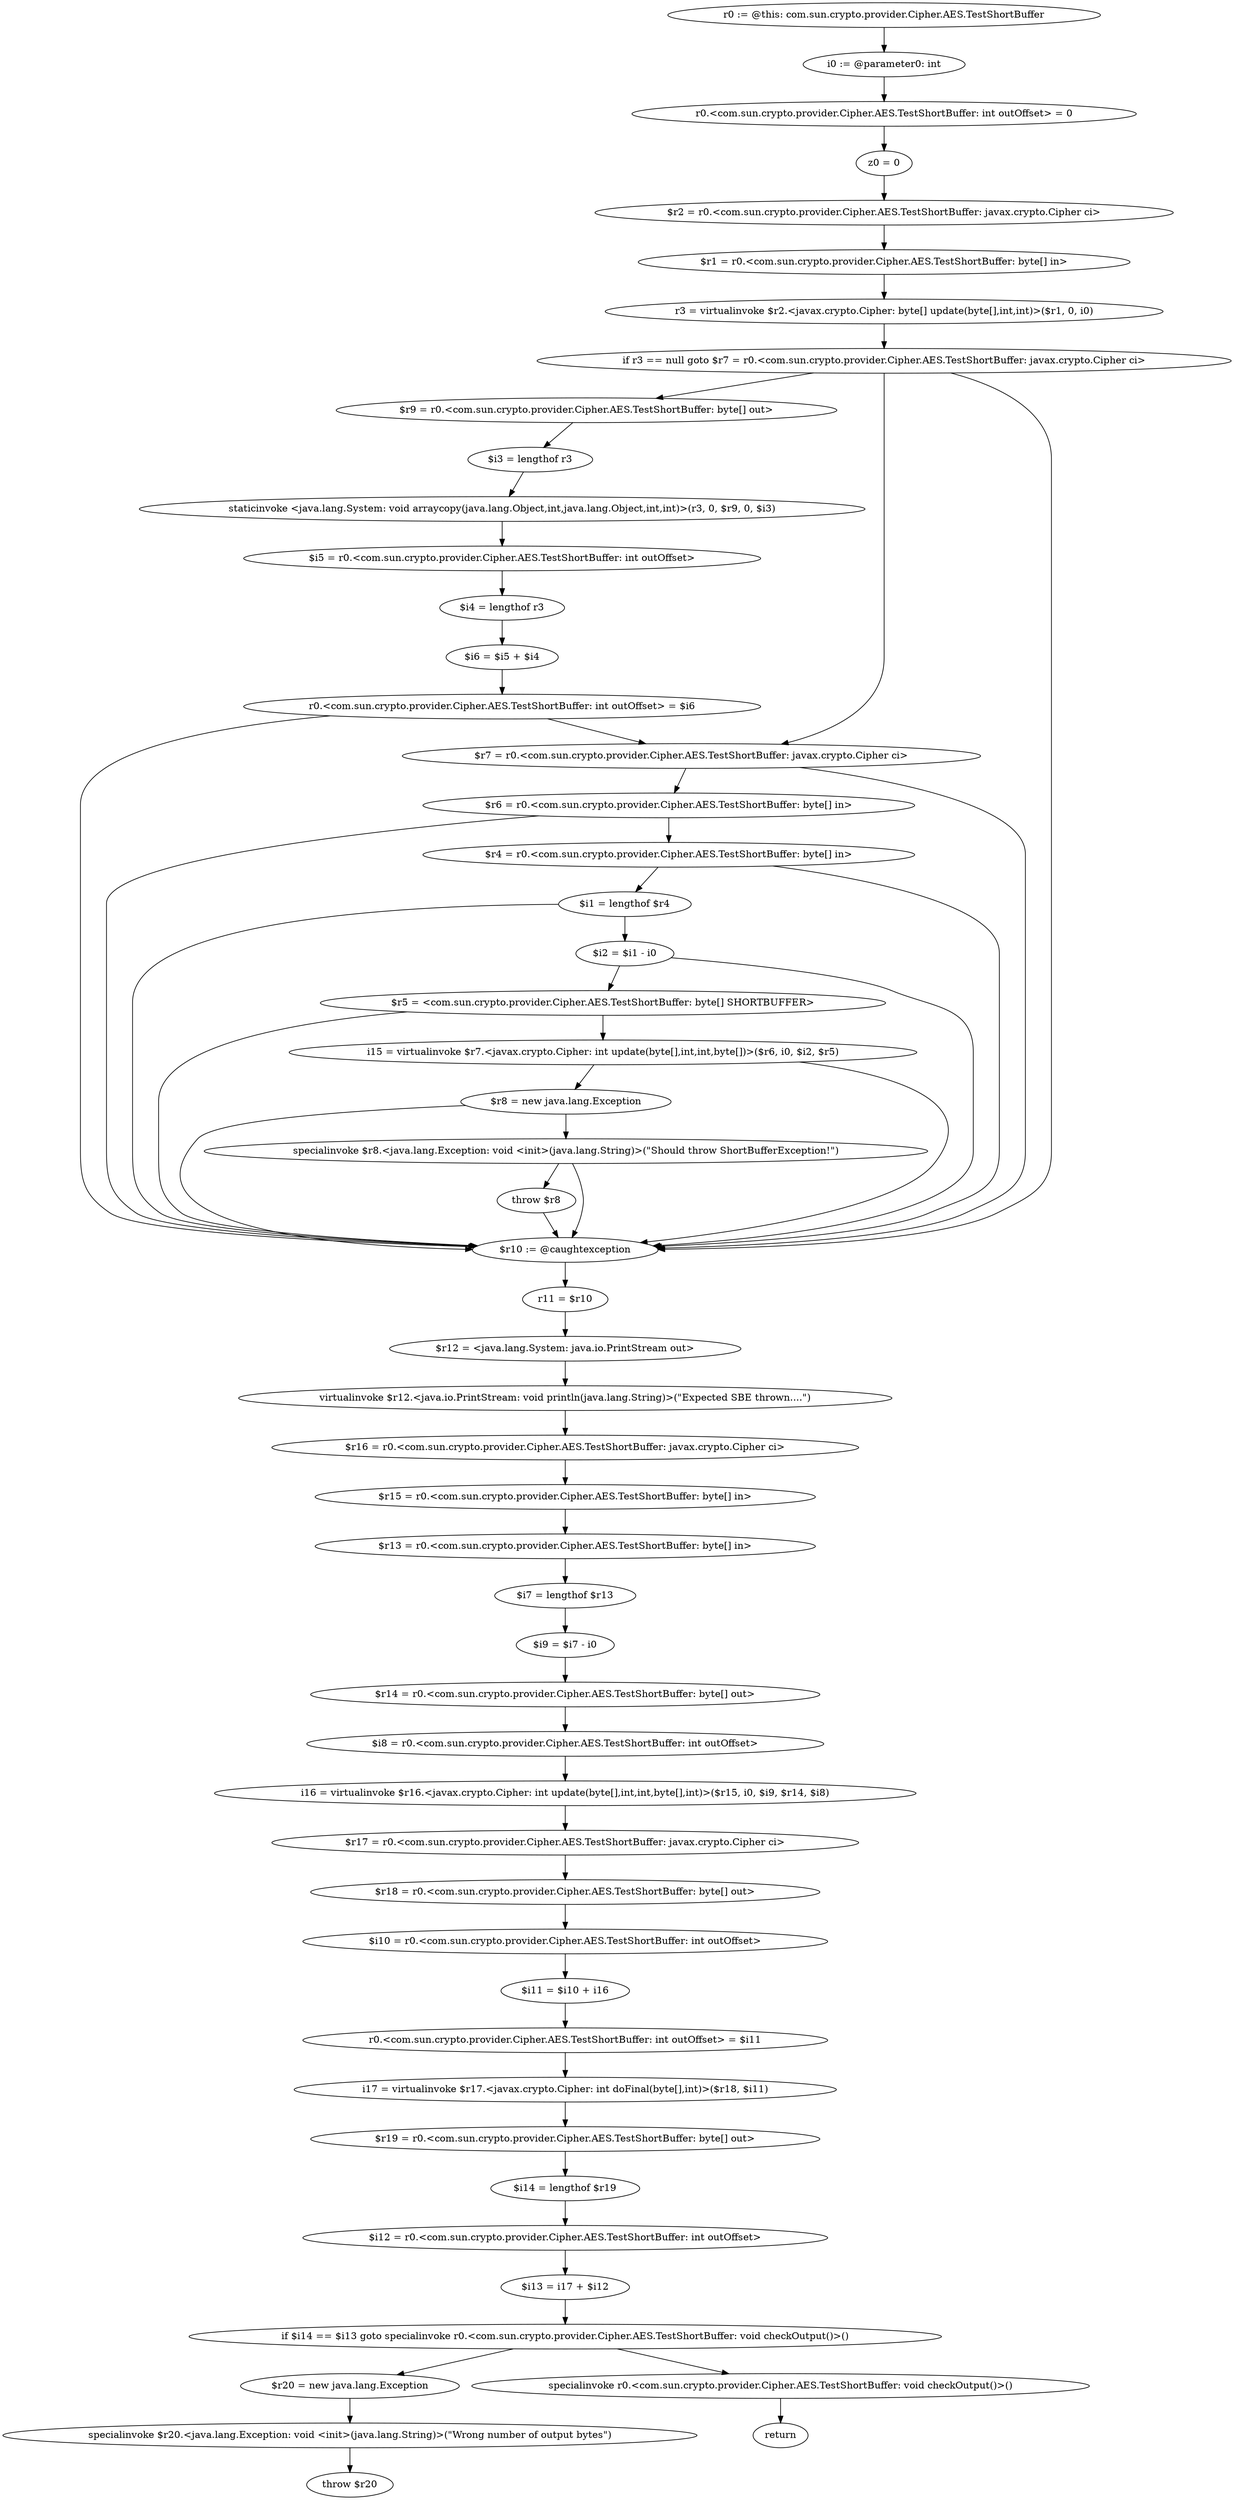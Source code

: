 digraph "unitGraph" {
    "r0 := @this: com.sun.crypto.provider.Cipher.AES.TestShortBuffer"
    "i0 := @parameter0: int"
    "r0.<com.sun.crypto.provider.Cipher.AES.TestShortBuffer: int outOffset> = 0"
    "z0 = 0"
    "$r2 = r0.<com.sun.crypto.provider.Cipher.AES.TestShortBuffer: javax.crypto.Cipher ci>"
    "$r1 = r0.<com.sun.crypto.provider.Cipher.AES.TestShortBuffer: byte[] in>"
    "r3 = virtualinvoke $r2.<javax.crypto.Cipher: byte[] update(byte[],int,int)>($r1, 0, i0)"
    "if r3 == null goto $r7 = r0.<com.sun.crypto.provider.Cipher.AES.TestShortBuffer: javax.crypto.Cipher ci>"
    "$r9 = r0.<com.sun.crypto.provider.Cipher.AES.TestShortBuffer: byte[] out>"
    "$i3 = lengthof r3"
    "staticinvoke <java.lang.System: void arraycopy(java.lang.Object,int,java.lang.Object,int,int)>(r3, 0, $r9, 0, $i3)"
    "$i5 = r0.<com.sun.crypto.provider.Cipher.AES.TestShortBuffer: int outOffset>"
    "$i4 = lengthof r3"
    "$i6 = $i5 + $i4"
    "r0.<com.sun.crypto.provider.Cipher.AES.TestShortBuffer: int outOffset> = $i6"
    "$r7 = r0.<com.sun.crypto.provider.Cipher.AES.TestShortBuffer: javax.crypto.Cipher ci>"
    "$r6 = r0.<com.sun.crypto.provider.Cipher.AES.TestShortBuffer: byte[] in>"
    "$r4 = r0.<com.sun.crypto.provider.Cipher.AES.TestShortBuffer: byte[] in>"
    "$i1 = lengthof $r4"
    "$i2 = $i1 - i0"
    "$r5 = <com.sun.crypto.provider.Cipher.AES.TestShortBuffer: byte[] SHORTBUFFER>"
    "i15 = virtualinvoke $r7.<javax.crypto.Cipher: int update(byte[],int,int,byte[])>($r6, i0, $i2, $r5)"
    "$r8 = new java.lang.Exception"
    "specialinvoke $r8.<java.lang.Exception: void <init>(java.lang.String)>(\"Should throw ShortBufferException!\")"
    "throw $r8"
    "$r10 := @caughtexception"
    "r11 = $r10"
    "$r12 = <java.lang.System: java.io.PrintStream out>"
    "virtualinvoke $r12.<java.io.PrintStream: void println(java.lang.String)>(\"Expected SBE thrown....\")"
    "$r16 = r0.<com.sun.crypto.provider.Cipher.AES.TestShortBuffer: javax.crypto.Cipher ci>"
    "$r15 = r0.<com.sun.crypto.provider.Cipher.AES.TestShortBuffer: byte[] in>"
    "$r13 = r0.<com.sun.crypto.provider.Cipher.AES.TestShortBuffer: byte[] in>"
    "$i7 = lengthof $r13"
    "$i9 = $i7 - i0"
    "$r14 = r0.<com.sun.crypto.provider.Cipher.AES.TestShortBuffer: byte[] out>"
    "$i8 = r0.<com.sun.crypto.provider.Cipher.AES.TestShortBuffer: int outOffset>"
    "i16 = virtualinvoke $r16.<javax.crypto.Cipher: int update(byte[],int,int,byte[],int)>($r15, i0, $i9, $r14, $i8)"
    "$r17 = r0.<com.sun.crypto.provider.Cipher.AES.TestShortBuffer: javax.crypto.Cipher ci>"
    "$r18 = r0.<com.sun.crypto.provider.Cipher.AES.TestShortBuffer: byte[] out>"
    "$i10 = r0.<com.sun.crypto.provider.Cipher.AES.TestShortBuffer: int outOffset>"
    "$i11 = $i10 + i16"
    "r0.<com.sun.crypto.provider.Cipher.AES.TestShortBuffer: int outOffset> = $i11"
    "i17 = virtualinvoke $r17.<javax.crypto.Cipher: int doFinal(byte[],int)>($r18, $i11)"
    "$r19 = r0.<com.sun.crypto.provider.Cipher.AES.TestShortBuffer: byte[] out>"
    "$i14 = lengthof $r19"
    "$i12 = r0.<com.sun.crypto.provider.Cipher.AES.TestShortBuffer: int outOffset>"
    "$i13 = i17 + $i12"
    "if $i14 == $i13 goto specialinvoke r0.<com.sun.crypto.provider.Cipher.AES.TestShortBuffer: void checkOutput()>()"
    "$r20 = new java.lang.Exception"
    "specialinvoke $r20.<java.lang.Exception: void <init>(java.lang.String)>(\"Wrong number of output bytes\")"
    "throw $r20"
    "specialinvoke r0.<com.sun.crypto.provider.Cipher.AES.TestShortBuffer: void checkOutput()>()"
    "return"
    "r0 := @this: com.sun.crypto.provider.Cipher.AES.TestShortBuffer"->"i0 := @parameter0: int";
    "i0 := @parameter0: int"->"r0.<com.sun.crypto.provider.Cipher.AES.TestShortBuffer: int outOffset> = 0";
    "r0.<com.sun.crypto.provider.Cipher.AES.TestShortBuffer: int outOffset> = 0"->"z0 = 0";
    "z0 = 0"->"$r2 = r0.<com.sun.crypto.provider.Cipher.AES.TestShortBuffer: javax.crypto.Cipher ci>";
    "$r2 = r0.<com.sun.crypto.provider.Cipher.AES.TestShortBuffer: javax.crypto.Cipher ci>"->"$r1 = r0.<com.sun.crypto.provider.Cipher.AES.TestShortBuffer: byte[] in>";
    "$r1 = r0.<com.sun.crypto.provider.Cipher.AES.TestShortBuffer: byte[] in>"->"r3 = virtualinvoke $r2.<javax.crypto.Cipher: byte[] update(byte[],int,int)>($r1, 0, i0)";
    "r3 = virtualinvoke $r2.<javax.crypto.Cipher: byte[] update(byte[],int,int)>($r1, 0, i0)"->"if r3 == null goto $r7 = r0.<com.sun.crypto.provider.Cipher.AES.TestShortBuffer: javax.crypto.Cipher ci>";
    "if r3 == null goto $r7 = r0.<com.sun.crypto.provider.Cipher.AES.TestShortBuffer: javax.crypto.Cipher ci>"->"$r9 = r0.<com.sun.crypto.provider.Cipher.AES.TestShortBuffer: byte[] out>";
    "if r3 == null goto $r7 = r0.<com.sun.crypto.provider.Cipher.AES.TestShortBuffer: javax.crypto.Cipher ci>"->"$r7 = r0.<com.sun.crypto.provider.Cipher.AES.TestShortBuffer: javax.crypto.Cipher ci>";
    "if r3 == null goto $r7 = r0.<com.sun.crypto.provider.Cipher.AES.TestShortBuffer: javax.crypto.Cipher ci>"->"$r10 := @caughtexception";
    "$r9 = r0.<com.sun.crypto.provider.Cipher.AES.TestShortBuffer: byte[] out>"->"$i3 = lengthof r3";
    "$i3 = lengthof r3"->"staticinvoke <java.lang.System: void arraycopy(java.lang.Object,int,java.lang.Object,int,int)>(r3, 0, $r9, 0, $i3)";
    "staticinvoke <java.lang.System: void arraycopy(java.lang.Object,int,java.lang.Object,int,int)>(r3, 0, $r9, 0, $i3)"->"$i5 = r0.<com.sun.crypto.provider.Cipher.AES.TestShortBuffer: int outOffset>";
    "$i5 = r0.<com.sun.crypto.provider.Cipher.AES.TestShortBuffer: int outOffset>"->"$i4 = lengthof r3";
    "$i4 = lengthof r3"->"$i6 = $i5 + $i4";
    "$i6 = $i5 + $i4"->"r0.<com.sun.crypto.provider.Cipher.AES.TestShortBuffer: int outOffset> = $i6";
    "r0.<com.sun.crypto.provider.Cipher.AES.TestShortBuffer: int outOffset> = $i6"->"$r7 = r0.<com.sun.crypto.provider.Cipher.AES.TestShortBuffer: javax.crypto.Cipher ci>";
    "r0.<com.sun.crypto.provider.Cipher.AES.TestShortBuffer: int outOffset> = $i6"->"$r10 := @caughtexception";
    "$r7 = r0.<com.sun.crypto.provider.Cipher.AES.TestShortBuffer: javax.crypto.Cipher ci>"->"$r6 = r0.<com.sun.crypto.provider.Cipher.AES.TestShortBuffer: byte[] in>";
    "$r7 = r0.<com.sun.crypto.provider.Cipher.AES.TestShortBuffer: javax.crypto.Cipher ci>"->"$r10 := @caughtexception";
    "$r6 = r0.<com.sun.crypto.provider.Cipher.AES.TestShortBuffer: byte[] in>"->"$r4 = r0.<com.sun.crypto.provider.Cipher.AES.TestShortBuffer: byte[] in>";
    "$r6 = r0.<com.sun.crypto.provider.Cipher.AES.TestShortBuffer: byte[] in>"->"$r10 := @caughtexception";
    "$r4 = r0.<com.sun.crypto.provider.Cipher.AES.TestShortBuffer: byte[] in>"->"$i1 = lengthof $r4";
    "$r4 = r0.<com.sun.crypto.provider.Cipher.AES.TestShortBuffer: byte[] in>"->"$r10 := @caughtexception";
    "$i1 = lengthof $r4"->"$i2 = $i1 - i0";
    "$i1 = lengthof $r4"->"$r10 := @caughtexception";
    "$i2 = $i1 - i0"->"$r5 = <com.sun.crypto.provider.Cipher.AES.TestShortBuffer: byte[] SHORTBUFFER>";
    "$i2 = $i1 - i0"->"$r10 := @caughtexception";
    "$r5 = <com.sun.crypto.provider.Cipher.AES.TestShortBuffer: byte[] SHORTBUFFER>"->"i15 = virtualinvoke $r7.<javax.crypto.Cipher: int update(byte[],int,int,byte[])>($r6, i0, $i2, $r5)";
    "$r5 = <com.sun.crypto.provider.Cipher.AES.TestShortBuffer: byte[] SHORTBUFFER>"->"$r10 := @caughtexception";
    "i15 = virtualinvoke $r7.<javax.crypto.Cipher: int update(byte[],int,int,byte[])>($r6, i0, $i2, $r5)"->"$r8 = new java.lang.Exception";
    "i15 = virtualinvoke $r7.<javax.crypto.Cipher: int update(byte[],int,int,byte[])>($r6, i0, $i2, $r5)"->"$r10 := @caughtexception";
    "$r8 = new java.lang.Exception"->"specialinvoke $r8.<java.lang.Exception: void <init>(java.lang.String)>(\"Should throw ShortBufferException!\")";
    "$r8 = new java.lang.Exception"->"$r10 := @caughtexception";
    "specialinvoke $r8.<java.lang.Exception: void <init>(java.lang.String)>(\"Should throw ShortBufferException!\")"->"throw $r8";
    "specialinvoke $r8.<java.lang.Exception: void <init>(java.lang.String)>(\"Should throw ShortBufferException!\")"->"$r10 := @caughtexception";
    "throw $r8"->"$r10 := @caughtexception";
    "$r10 := @caughtexception"->"r11 = $r10";
    "r11 = $r10"->"$r12 = <java.lang.System: java.io.PrintStream out>";
    "$r12 = <java.lang.System: java.io.PrintStream out>"->"virtualinvoke $r12.<java.io.PrintStream: void println(java.lang.String)>(\"Expected SBE thrown....\")";
    "virtualinvoke $r12.<java.io.PrintStream: void println(java.lang.String)>(\"Expected SBE thrown....\")"->"$r16 = r0.<com.sun.crypto.provider.Cipher.AES.TestShortBuffer: javax.crypto.Cipher ci>";
    "$r16 = r0.<com.sun.crypto.provider.Cipher.AES.TestShortBuffer: javax.crypto.Cipher ci>"->"$r15 = r0.<com.sun.crypto.provider.Cipher.AES.TestShortBuffer: byte[] in>";
    "$r15 = r0.<com.sun.crypto.provider.Cipher.AES.TestShortBuffer: byte[] in>"->"$r13 = r0.<com.sun.crypto.provider.Cipher.AES.TestShortBuffer: byte[] in>";
    "$r13 = r0.<com.sun.crypto.provider.Cipher.AES.TestShortBuffer: byte[] in>"->"$i7 = lengthof $r13";
    "$i7 = lengthof $r13"->"$i9 = $i7 - i0";
    "$i9 = $i7 - i0"->"$r14 = r0.<com.sun.crypto.provider.Cipher.AES.TestShortBuffer: byte[] out>";
    "$r14 = r0.<com.sun.crypto.provider.Cipher.AES.TestShortBuffer: byte[] out>"->"$i8 = r0.<com.sun.crypto.provider.Cipher.AES.TestShortBuffer: int outOffset>";
    "$i8 = r0.<com.sun.crypto.provider.Cipher.AES.TestShortBuffer: int outOffset>"->"i16 = virtualinvoke $r16.<javax.crypto.Cipher: int update(byte[],int,int,byte[],int)>($r15, i0, $i9, $r14, $i8)";
    "i16 = virtualinvoke $r16.<javax.crypto.Cipher: int update(byte[],int,int,byte[],int)>($r15, i0, $i9, $r14, $i8)"->"$r17 = r0.<com.sun.crypto.provider.Cipher.AES.TestShortBuffer: javax.crypto.Cipher ci>";
    "$r17 = r0.<com.sun.crypto.provider.Cipher.AES.TestShortBuffer: javax.crypto.Cipher ci>"->"$r18 = r0.<com.sun.crypto.provider.Cipher.AES.TestShortBuffer: byte[] out>";
    "$r18 = r0.<com.sun.crypto.provider.Cipher.AES.TestShortBuffer: byte[] out>"->"$i10 = r0.<com.sun.crypto.provider.Cipher.AES.TestShortBuffer: int outOffset>";
    "$i10 = r0.<com.sun.crypto.provider.Cipher.AES.TestShortBuffer: int outOffset>"->"$i11 = $i10 + i16";
    "$i11 = $i10 + i16"->"r0.<com.sun.crypto.provider.Cipher.AES.TestShortBuffer: int outOffset> = $i11";
    "r0.<com.sun.crypto.provider.Cipher.AES.TestShortBuffer: int outOffset> = $i11"->"i17 = virtualinvoke $r17.<javax.crypto.Cipher: int doFinal(byte[],int)>($r18, $i11)";
    "i17 = virtualinvoke $r17.<javax.crypto.Cipher: int doFinal(byte[],int)>($r18, $i11)"->"$r19 = r0.<com.sun.crypto.provider.Cipher.AES.TestShortBuffer: byte[] out>";
    "$r19 = r0.<com.sun.crypto.provider.Cipher.AES.TestShortBuffer: byte[] out>"->"$i14 = lengthof $r19";
    "$i14 = lengthof $r19"->"$i12 = r0.<com.sun.crypto.provider.Cipher.AES.TestShortBuffer: int outOffset>";
    "$i12 = r0.<com.sun.crypto.provider.Cipher.AES.TestShortBuffer: int outOffset>"->"$i13 = i17 + $i12";
    "$i13 = i17 + $i12"->"if $i14 == $i13 goto specialinvoke r0.<com.sun.crypto.provider.Cipher.AES.TestShortBuffer: void checkOutput()>()";
    "if $i14 == $i13 goto specialinvoke r0.<com.sun.crypto.provider.Cipher.AES.TestShortBuffer: void checkOutput()>()"->"$r20 = new java.lang.Exception";
    "if $i14 == $i13 goto specialinvoke r0.<com.sun.crypto.provider.Cipher.AES.TestShortBuffer: void checkOutput()>()"->"specialinvoke r0.<com.sun.crypto.provider.Cipher.AES.TestShortBuffer: void checkOutput()>()";
    "$r20 = new java.lang.Exception"->"specialinvoke $r20.<java.lang.Exception: void <init>(java.lang.String)>(\"Wrong number of output bytes\")";
    "specialinvoke $r20.<java.lang.Exception: void <init>(java.lang.String)>(\"Wrong number of output bytes\")"->"throw $r20";
    "specialinvoke r0.<com.sun.crypto.provider.Cipher.AES.TestShortBuffer: void checkOutput()>()"->"return";
}
